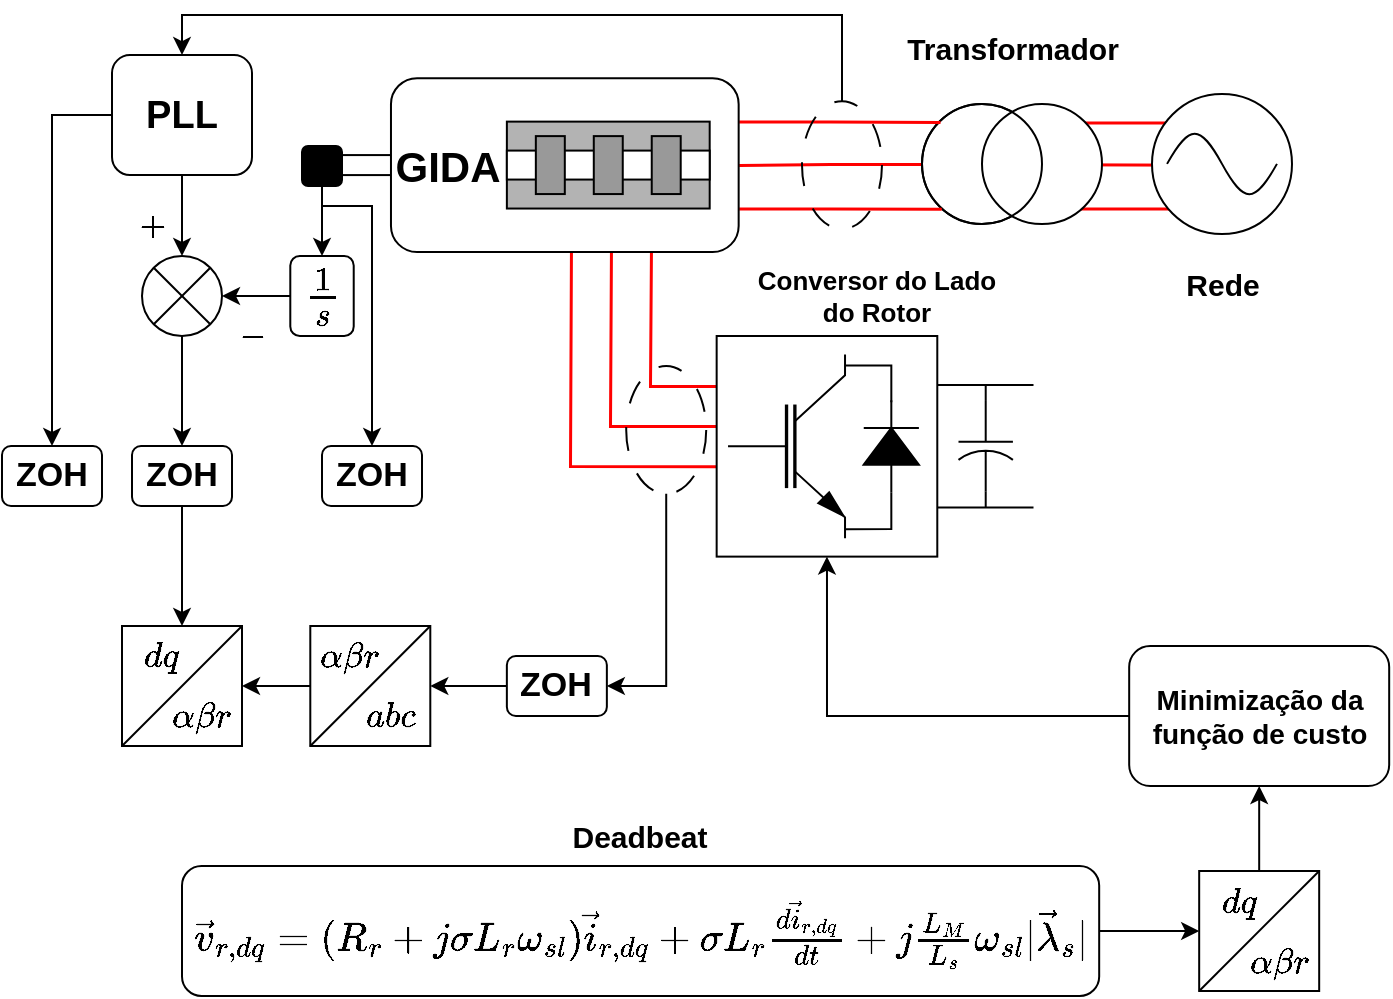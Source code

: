 <mxfile version="24.7.12">
  <diagram name="Página-1" id="NnyzigufDC-cjgFjmyWJ">
    <mxGraphModel dx="1814" dy="569" grid="1" gridSize="10" guides="1" tooltips="1" connect="1" arrows="1" fold="1" page="1" pageScale="1" pageWidth="827" pageHeight="1169" math="1" shadow="0">
      <root>
        <mxCell id="0" />
        <mxCell id="1" parent="0" />
        <mxCell id="rlFe-Ou5FWea8fvfqkU1-92" value="" style="endArrow=none;html=1;rounded=0;strokeWidth=1.5;exitX=0.002;exitY=0.575;exitDx=0;exitDy=0;exitPerimeter=0;strokeColor=#FF0000;" parent="1" edge="1">
          <mxGeometry width="50" height="50" relative="1" as="geometry">
            <mxPoint x="298.262" y="330.18" as="sourcePoint" />
            <mxPoint x="224.47" y="223" as="targetPoint" />
            <Array as="points">
              <mxPoint x="224" y="330" />
            </Array>
          </mxGeometry>
        </mxCell>
        <mxCell id="rlFe-Ou5FWea8fvfqkU1-93" value="" style="endArrow=none;html=1;rounded=0;strokeWidth=1.5;strokeColor=#FF0000;" parent="1" edge="1">
          <mxGeometry width="50" height="50" relative="1" as="geometry">
            <mxPoint x="298" y="310" as="sourcePoint" />
            <mxPoint x="244.47" y="223" as="targetPoint" />
            <Array as="points">
              <mxPoint x="244" y="310" />
            </Array>
          </mxGeometry>
        </mxCell>
        <mxCell id="rlFe-Ou5FWea8fvfqkU1-94" value="" style="endArrow=none;html=1;rounded=0;strokeWidth=1.5;exitX=0.002;exitY=0.324;exitDx=0;exitDy=0;exitPerimeter=0;strokeColor=#FF0000;" parent="1" edge="1">
          <mxGeometry width="50" height="50" relative="1" as="geometry">
            <mxPoint x="298.262" y="289.941" as="sourcePoint" />
            <mxPoint x="264.47" y="223" as="targetPoint" />
            <Array as="points">
              <mxPoint x="264" y="290" />
            </Array>
          </mxGeometry>
        </mxCell>
        <mxCell id="rlFe-Ou5FWea8fvfqkU1-88" value="" style="endArrow=none;html=1;rounded=0;strokeColor=#FF0000;strokeWidth=1.5;" parent="1" edge="1">
          <mxGeometry width="50" height="50" relative="1" as="geometry">
            <mxPoint x="466" y="158.27" as="sourcePoint" />
            <mxPoint x="536" y="158.27" as="targetPoint" />
          </mxGeometry>
        </mxCell>
        <mxCell id="rlFe-Ou5FWea8fvfqkU1-89" value="" style="endArrow=none;html=1;rounded=0;strokeColor=#FF0000;strokeWidth=1.5;" parent="1" edge="1">
          <mxGeometry width="50" height="50" relative="1" as="geometry">
            <mxPoint x="546" y="179.4" as="sourcePoint" />
            <mxPoint x="463.475" y="179.1" as="targetPoint" />
          </mxGeometry>
        </mxCell>
        <mxCell id="rlFe-Ou5FWea8fvfqkU1-90" value="" style="endArrow=none;html=1;rounded=0;strokeColor=#FF0000;strokeWidth=1.5;" parent="1" edge="1">
          <mxGeometry width="50" height="50" relative="1" as="geometry">
            <mxPoint x="466" y="201.27" as="sourcePoint" />
            <mxPoint x="536" y="201.27" as="targetPoint" />
          </mxGeometry>
        </mxCell>
        <mxCell id="rlFe-Ou5FWea8fvfqkU1-50" style="edgeStyle=orthogonalEdgeStyle;rounded=0;orthogonalLoop=1;jettySize=auto;html=1;exitX=0.5;exitY=1;exitDx=0;exitDy=0;exitPerimeter=0;entryX=1;entryY=0.5;entryDx=0;entryDy=0;endArrow=none;endFill=0;strokeColor=#FF0000;strokeWidth=1.5;" parent="1" source="rlFe-Ou5FWea8fvfqkU1-45" target="rlFe-Ou5FWea8fvfqkU1-34" edge="1">
          <mxGeometry relative="1" as="geometry" />
        </mxCell>
        <mxCell id="rlFe-Ou5FWea8fvfqkU1-45" value="" style="verticalLabelPosition=bottom;shadow=0;dashed=0;align=center;html=1;verticalAlign=top;strokeWidth=1;shape=mxgraph.electrical.signal_sources.current_source;rotation=90;" parent="1" vertex="1">
          <mxGeometry x="415" y="134" width="60" height="90" as="geometry" />
        </mxCell>
        <mxCell id="rlFe-Ou5FWea8fvfqkU1-48" value="" style="group" parent="1" vertex="1" connectable="0">
          <mxGeometry x="515" y="144" width="70" height="70" as="geometry" />
        </mxCell>
        <mxCell id="rlFe-Ou5FWea8fvfqkU1-46" value="" style="ellipse;whiteSpace=wrap;html=1;aspect=fixed;" parent="rlFe-Ou5FWea8fvfqkU1-48" vertex="1">
          <mxGeometry width="70" height="70" as="geometry" />
        </mxCell>
        <mxCell id="rlFe-Ou5FWea8fvfqkU1-47" value="" style="pointerEvents=1;verticalLabelPosition=bottom;shadow=0;dashed=0;align=center;html=1;verticalAlign=top;shape=mxgraph.electrical.waveforms.sine_wave;" parent="rlFe-Ou5FWea8fvfqkU1-48" vertex="1">
          <mxGeometry x="7.525" y="14.796" width="54.95" height="40.407" as="geometry" />
        </mxCell>
        <mxCell id="rlFe-Ou5FWea8fvfqkU1-54" value="" style="rounded=0;whiteSpace=wrap;html=1;" parent="1" vertex="1">
          <mxGeometry x="100" y="174.54" width="50" height="10" as="geometry" />
        </mxCell>
        <mxCell id="rlFe-Ou5FWea8fvfqkU1-77" style="edgeStyle=orthogonalEdgeStyle;rounded=0;orthogonalLoop=1;jettySize=auto;html=1;exitX=1;exitY=0.25;exitDx=0;exitDy=0;endArrow=none;endFill=0;entryX=0.15;entryY=0.9;entryDx=0;entryDy=0;entryPerimeter=0;strokeColor=#FF0000;strokeWidth=1.5;" parent="1" source="rlFe-Ou5FWea8fvfqkU1-34" target="rlFe-Ou5FWea8fvfqkU1-45" edge="1">
          <mxGeometry relative="1" as="geometry">
            <mxPoint x="480" y="157.667" as="targetPoint" />
          </mxGeometry>
        </mxCell>
        <mxCell id="rlFe-Ou5FWea8fvfqkU1-78" style="edgeStyle=orthogonalEdgeStyle;rounded=0;orthogonalLoop=1;jettySize=auto;html=1;exitX=1;exitY=0.75;exitDx=0;exitDy=0;endArrow=none;endFill=0;entryX=0.872;entryY=0.893;entryDx=0;entryDy=0;entryPerimeter=0;strokeColor=#FF0000;strokeWidth=1.5;" parent="1" source="rlFe-Ou5FWea8fvfqkU1-34" target="rlFe-Ou5FWea8fvfqkU1-45" edge="1">
          <mxGeometry relative="1" as="geometry">
            <mxPoint x="480" y="201.333" as="targetPoint" />
          </mxGeometry>
        </mxCell>
        <mxCell id="rlFe-Ou5FWea8fvfqkU1-34" value="" style="rounded=1;whiteSpace=wrap;html=1;" parent="1" vertex="1">
          <mxGeometry x="134.487" y="136.08" width="173.843" height="86.92" as="geometry" />
        </mxCell>
        <mxCell id="rlFe-Ou5FWea8fvfqkU1-35" value="" style="rounded=0;whiteSpace=wrap;html=1;fillColor=#B3B3B3;" parent="1" vertex="1">
          <mxGeometry x="192.435" y="157.81" width="101.408" height="43.46" as="geometry" />
        </mxCell>
        <mxCell id="rlFe-Ou5FWea8fvfqkU1-38" value="" style="rounded=0;whiteSpace=wrap;html=1;fillColor=#FFFFFF;" parent="1" vertex="1">
          <mxGeometry x="192.435" y="172.297" width="101.408" height="14.487" as="geometry" />
        </mxCell>
        <mxCell id="rlFe-Ou5FWea8fvfqkU1-39" value="" style="rounded=0;whiteSpace=wrap;html=1;fillColor=#999999;" parent="1" vertex="1">
          <mxGeometry x="206.922" y="165.053" width="14.487" height="28.973" as="geometry" />
        </mxCell>
        <mxCell id="rlFe-Ou5FWea8fvfqkU1-40" value="" style="rounded=0;whiteSpace=wrap;html=1;fillColor=#999999;" parent="1" vertex="1">
          <mxGeometry x="235.895" y="165.053" width="14.487" height="28.973" as="geometry" />
        </mxCell>
        <mxCell id="rlFe-Ou5FWea8fvfqkU1-41" value="" style="rounded=0;whiteSpace=wrap;html=1;fillColor=#999999;" parent="1" vertex="1">
          <mxGeometry x="264.869" y="165.053" width="14.487" height="28.973" as="geometry" />
        </mxCell>
        <mxCell id="rlFe-Ou5FWea8fvfqkU1-42" value="&lt;font style=&quot;font-size: 21px;&quot;&gt;GIDA&lt;/font&gt;" style="text;html=1;align=center;verticalAlign=middle;whiteSpace=wrap;rounded=0;fontStyle=1" parent="1" vertex="1">
          <mxGeometry x="135.49" y="158.27" width="55.51" height="43.46" as="geometry" />
        </mxCell>
        <mxCell id="rlFe-Ou5FWea8fvfqkU1-71" value="Transformador" style="text;html=1;align=center;verticalAlign=middle;resizable=0;points=[];autosize=1;strokeColor=none;fillColor=none;fontSize=15;fontStyle=1" parent="1" vertex="1">
          <mxGeometry x="385" y="106.08" width="120" height="30" as="geometry" />
        </mxCell>
        <mxCell id="rlFe-Ou5FWea8fvfqkU1-72" value="Rede" style="text;html=1;align=center;verticalAlign=middle;resizable=0;points=[];autosize=1;strokeColor=none;fillColor=none;fontSize=15;fontStyle=1" parent="1" vertex="1">
          <mxGeometry x="520" y="224" width="60" height="30" as="geometry" />
        </mxCell>
        <mxCell id="0ev0CNcDxgLPUTiBVm03-36" style="edgeStyle=orthogonalEdgeStyle;rounded=0;orthogonalLoop=1;jettySize=auto;html=1;entryX=0.5;entryY=0;entryDx=0;entryDy=0;" edge="1" parent="1" source="0ev0CNcDxgLPUTiBVm03-3" target="0ev0CNcDxgLPUTiBVm03-14">
          <mxGeometry relative="1" as="geometry" />
        </mxCell>
        <mxCell id="0ev0CNcDxgLPUTiBVm03-3" value="" style="rounded=1;whiteSpace=wrap;html=1;fillColor=#000000;" vertex="1" parent="1">
          <mxGeometry x="90" y="170" width="20" height="20" as="geometry" />
        </mxCell>
        <mxCell id="0ev0CNcDxgLPUTiBVm03-4" value="" style="group" vertex="1" connectable="0" parent="1">
          <mxGeometry x="297.33" y="265" width="158.424" height="110.312" as="geometry" />
        </mxCell>
        <mxCell id="rlFe-Ou5FWea8fvfqkU1-31" style="edgeStyle=orthogonalEdgeStyle;rounded=0;orthogonalLoop=1;jettySize=auto;html=1;exitX=0;exitY=0.5;exitDx=0;exitDy=0;exitPerimeter=0;endArrow=none;endFill=0;" parent="0ev0CNcDxgLPUTiBVm03-4" source="rlFe-Ou5FWea8fvfqkU1-23" edge="1">
          <mxGeometry relative="1" as="geometry">
            <mxPoint x="134.523" y="24.514" as="targetPoint" />
          </mxGeometry>
        </mxCell>
        <mxCell id="rlFe-Ou5FWea8fvfqkU1-32" style="edgeStyle=orthogonalEdgeStyle;rounded=0;orthogonalLoop=1;jettySize=auto;html=1;exitX=1;exitY=0.5;exitDx=0;exitDy=0;exitPerimeter=0;endArrow=none;endFill=0;" parent="0ev0CNcDxgLPUTiBVm03-4" source="rlFe-Ou5FWea8fvfqkU1-23" edge="1">
          <mxGeometry relative="1" as="geometry">
            <mxPoint x="134.523" y="85.798" as="targetPoint" />
          </mxGeometry>
        </mxCell>
        <mxCell id="rlFe-Ou5FWea8fvfqkU1-23" value="" style="pointerEvents=1;verticalLabelPosition=bottom;shadow=0;dashed=0;align=center;html=1;verticalAlign=top;shape=mxgraph.electrical.capacitors.capacitor_2;rotation=90;" parent="0ev0CNcDxgLPUTiBVm03-4" vertex="1">
          <mxGeometry x="111.847" y="41.551" width="45.352" height="27.21" as="geometry" />
        </mxCell>
        <mxCell id="rlFe-Ou5FWea8fvfqkU1-24" value="" style="endArrow=none;html=1;rounded=0;" parent="0ev0CNcDxgLPUTiBVm03-4" edge="1">
          <mxGeometry width="50" height="50" relative="1" as="geometry">
            <mxPoint x="110.008" y="24.514" as="sourcePoint" />
            <mxPoint x="158.424" y="24.514" as="targetPoint" />
          </mxGeometry>
        </mxCell>
        <mxCell id="rlFe-Ou5FWea8fvfqkU1-25" value="" style="endArrow=none;html=1;rounded=0;" parent="0ev0CNcDxgLPUTiBVm03-4" edge="1">
          <mxGeometry width="50" height="50" relative="1" as="geometry">
            <mxPoint x="110.008" y="85.798" as="sourcePoint" />
            <mxPoint x="158.424" y="85.798" as="targetPoint" />
          </mxGeometry>
        </mxCell>
        <mxCell id="rlFe-Ou5FWea8fvfqkU1-1" value="" style="rounded=0;whiteSpace=wrap;html=1;" parent="0ev0CNcDxgLPUTiBVm03-4" vertex="1">
          <mxGeometry width="110.315" height="110.312" as="geometry" />
        </mxCell>
        <mxCell id="rlFe-Ou5FWea8fvfqkU1-2" value="" style="verticalLabelPosition=bottom;shadow=0;dashed=0;align=center;html=1;verticalAlign=top;shape=mxgraph.electrical.transistors.nigbt;fillColor=#000000;" parent="0ev0CNcDxgLPUTiBVm03-4" vertex="1">
          <mxGeometry x="5.516" y="9.193" width="58.835" height="91.927" as="geometry" />
        </mxCell>
        <mxCell id="rlFe-Ou5FWea8fvfqkU1-3" value="" style="pointerEvents=1;fillColor=strokeColor;verticalLabelPosition=bottom;shadow=0;dashed=0;align=center;html=1;verticalAlign=top;shape=mxgraph.electrical.diodes.diode;rotation=-90;" parent="0ev0CNcDxgLPUTiBVm03-4" vertex="1">
          <mxGeometry x="64.35" y="41.367" width="45.965" height="27.578" as="geometry" />
        </mxCell>
        <mxCell id="rlFe-Ou5FWea8fvfqkU1-6" value="" style="endArrow=none;html=1;rounded=0;exitX=1.007;exitY=0.951;exitDx=0;exitDy=0;exitPerimeter=0;entryX=0;entryY=0.5;entryDx=0;entryDy=0;entryPerimeter=0;jumpSize=6;startSize=7;" parent="0ev0CNcDxgLPUTiBVm03-4" source="rlFe-Ou5FWea8fvfqkU1-2" target="rlFe-Ou5FWea8fvfqkU1-3" edge="1">
          <mxGeometry width="50" height="50" relative="1" as="geometry">
            <mxPoint x="39.529" y="114.908" as="sourcePoint" />
            <mxPoint x="85.494" y="68.945" as="targetPoint" />
            <Array as="points">
              <mxPoint x="87.333" y="96.523" />
            </Array>
          </mxGeometry>
        </mxCell>
        <mxCell id="rlFe-Ou5FWea8fvfqkU1-7" value="" style="endArrow=none;html=1;rounded=0;exitX=1.007;exitY=0.951;exitDx=0;exitDy=0;exitPerimeter=0;entryX=0;entryY=0.5;entryDx=0;entryDy=0;entryPerimeter=0;jumpSize=6;startSize=7;" parent="0ev0CNcDxgLPUTiBVm03-4" edge="1">
          <mxGeometry width="50" height="50" relative="1" as="geometry">
            <mxPoint x="64.35" y="14.708" as="sourcePoint" />
            <mxPoint x="87.333" y="33.094" as="targetPoint" />
            <Array as="points">
              <mxPoint x="87.333" y="14.708" />
            </Array>
          </mxGeometry>
        </mxCell>
        <mxCell id="0ev0CNcDxgLPUTiBVm03-5" value="Conversor do Lado&lt;div style=&quot;font-size: 13px;&quot;&gt;do Rotor&lt;/div&gt;" style="text;html=1;align=center;verticalAlign=middle;resizable=0;points=[];autosize=1;strokeColor=none;fillColor=none;fontSize=13;fontStyle=1" vertex="1" parent="1">
          <mxGeometry x="311.542" y="225" width="130" height="40" as="geometry" />
        </mxCell>
        <mxCell id="0ev0CNcDxgLPUTiBVm03-38" value="" style="edgeStyle=orthogonalEdgeStyle;rounded=0;orthogonalLoop=1;jettySize=auto;html=1;" edge="1" parent="1" source="0ev0CNcDxgLPUTiBVm03-6" target="0ev0CNcDxgLPUTiBVm03-7">
          <mxGeometry relative="1" as="geometry" />
        </mxCell>
        <mxCell id="0ev0CNcDxgLPUTiBVm03-48" style="edgeStyle=orthogonalEdgeStyle;rounded=0;orthogonalLoop=1;jettySize=auto;html=1;" edge="1" parent="1" source="0ev0CNcDxgLPUTiBVm03-6" target="0ev0CNcDxgLPUTiBVm03-11">
          <mxGeometry relative="1" as="geometry" />
        </mxCell>
        <mxCell id="0ev0CNcDxgLPUTiBVm03-6" value="PLL" style="rounded=1;whiteSpace=wrap;html=1;fontStyle=1;fontSize=19;" vertex="1" parent="1">
          <mxGeometry x="-5" y="124.54" width="70" height="60" as="geometry" />
        </mxCell>
        <mxCell id="0ev0CNcDxgLPUTiBVm03-10" value="" style="group" vertex="1" connectable="0" parent="1">
          <mxGeometry x="10" y="225" width="40" height="55" as="geometry" />
        </mxCell>
        <mxCell id="0ev0CNcDxgLPUTiBVm03-7" value="" style="ellipse;whiteSpace=wrap;html=1;aspect=fixed;direction=south;" vertex="1" parent="0ev0CNcDxgLPUTiBVm03-10">
          <mxGeometry width="40" height="40" as="geometry" />
        </mxCell>
        <mxCell id="0ev0CNcDxgLPUTiBVm03-8" value="" style="endArrow=none;html=1;rounded=0;entryX=0;entryY=0;entryDx=0;entryDy=0;exitX=1;exitY=1;exitDx=0;exitDy=0;" edge="1" parent="0ev0CNcDxgLPUTiBVm03-10" source="0ev0CNcDxgLPUTiBVm03-7" target="0ev0CNcDxgLPUTiBVm03-7">
          <mxGeometry width="50" height="50" relative="1" as="geometry">
            <mxPoint x="-10" y="55.16" as="sourcePoint" />
            <mxPoint x="40" y="5.16" as="targetPoint" />
          </mxGeometry>
        </mxCell>
        <mxCell id="0ev0CNcDxgLPUTiBVm03-9" value="" style="endArrow=none;html=1;rounded=0;entryX=0;entryY=1;entryDx=0;entryDy=0;exitX=1;exitY=0;exitDx=0;exitDy=0;" edge="1" parent="0ev0CNcDxgLPUTiBVm03-10" source="0ev0CNcDxgLPUTiBVm03-7" target="0ev0CNcDxgLPUTiBVm03-7">
          <mxGeometry width="50" height="50" relative="1" as="geometry">
            <mxPoint x="16" y="44" as="sourcePoint" />
            <mxPoint x="44" y="16" as="targetPoint" />
          </mxGeometry>
        </mxCell>
        <mxCell id="0ev0CNcDxgLPUTiBVm03-11" value="&lt;b&gt;&lt;font style=&quot;font-size: 17px;&quot;&gt;ZOH&lt;/font&gt;&lt;/b&gt;" style="rounded=1;whiteSpace=wrap;html=1;" vertex="1" parent="1">
          <mxGeometry x="-60" y="320" width="50" height="30" as="geometry" />
        </mxCell>
        <mxCell id="0ev0CNcDxgLPUTiBVm03-57" style="edgeStyle=orthogonalEdgeStyle;rounded=0;orthogonalLoop=1;jettySize=auto;html=1;" edge="1" parent="1" source="0ev0CNcDxgLPUTiBVm03-13">
          <mxGeometry relative="1" as="geometry">
            <mxPoint x="30" y="410" as="targetPoint" />
          </mxGeometry>
        </mxCell>
        <mxCell id="0ev0CNcDxgLPUTiBVm03-13" value="&lt;b&gt;&lt;font style=&quot;font-size: 17px;&quot;&gt;ZOH&lt;/font&gt;&lt;/b&gt;" style="rounded=1;whiteSpace=wrap;html=1;" vertex="1" parent="1">
          <mxGeometry x="5" y="320" width="50" height="30" as="geometry" />
        </mxCell>
        <mxCell id="0ev0CNcDxgLPUTiBVm03-37" style="edgeStyle=orthogonalEdgeStyle;rounded=0;orthogonalLoop=1;jettySize=auto;html=1;entryX=0.5;entryY=0;entryDx=0;entryDy=0;" edge="1" parent="1" source="0ev0CNcDxgLPUTiBVm03-14" target="0ev0CNcDxgLPUTiBVm03-7">
          <mxGeometry relative="1" as="geometry" />
        </mxCell>
        <mxCell id="0ev0CNcDxgLPUTiBVm03-14" value="\(\frac{1}{s}\)" style="rounded=1;whiteSpace=wrap;html=1;fontSize=20;" vertex="1" parent="1">
          <mxGeometry x="84.15" y="225" width="31.71" height="40" as="geometry" />
        </mxCell>
        <mxCell id="0ev0CNcDxgLPUTiBVm03-61" style="edgeStyle=orthogonalEdgeStyle;rounded=0;orthogonalLoop=1;jettySize=auto;html=1;exitX=0;exitY=0.5;exitDx=0;exitDy=0;entryX=1;entryY=0.5;entryDx=0;entryDy=0;" edge="1" parent="1" source="0ev0CNcDxgLPUTiBVm03-16" target="0ev0CNcDxgLPUTiBVm03-25">
          <mxGeometry relative="1" as="geometry" />
        </mxCell>
        <mxCell id="0ev0CNcDxgLPUTiBVm03-16" value="&lt;b&gt;&lt;font style=&quot;font-size: 17px;&quot;&gt;ZOH&lt;/font&gt;&lt;/b&gt;" style="rounded=1;whiteSpace=wrap;html=1;" vertex="1" parent="1">
          <mxGeometry x="192.43" y="425" width="50" height="30" as="geometry" />
        </mxCell>
        <mxCell id="0ev0CNcDxgLPUTiBVm03-66" style="edgeStyle=orthogonalEdgeStyle;rounded=0;orthogonalLoop=1;jettySize=auto;html=1;exitX=1;exitY=0.5;exitDx=0;exitDy=0;entryX=0;entryY=0.5;entryDx=0;entryDy=0;" edge="1" parent="1" source="0ev0CNcDxgLPUTiBVm03-18" target="0ev0CNcDxgLPUTiBVm03-22">
          <mxGeometry relative="1" as="geometry" />
        </mxCell>
        <mxCell id="0ev0CNcDxgLPUTiBVm03-18" value="&lt;font style=&quot;&quot;&gt;&lt;span style=&quot;font-size: 17px;&quot;&gt;&lt;b&gt;\(\vec{v}_{r,dq} = (R_r + j\sigma L_r \omega_{sl}) \vec{i}_{r,dq} + \sigma L_r \frac{d \vec{i}_{r,dq}}{dt} + j \frac{L_M}{L_s} \omega_{sl} |\vec{\lambda}_s|\)&lt;/b&gt;&lt;/span&gt;&lt;/font&gt;" style="rounded=1;whiteSpace=wrap;html=1;" vertex="1" parent="1">
          <mxGeometry x="30" y="530" width="458.59" height="65" as="geometry" />
        </mxCell>
        <mxCell id="0ev0CNcDxgLPUTiBVm03-29" value="" style="group" vertex="1" connectable="0" parent="1">
          <mxGeometry x="84.15" y="410" width="80" height="60" as="geometry" />
        </mxCell>
        <mxCell id="0ev0CNcDxgLPUTiBVm03-25" value="" style="rounded=0;whiteSpace=wrap;html=1;" vertex="1" parent="0ev0CNcDxgLPUTiBVm03-29">
          <mxGeometry x="10" width="60" height="60" as="geometry" />
        </mxCell>
        <mxCell id="0ev0CNcDxgLPUTiBVm03-26" value="" style="endArrow=none;html=1;rounded=0;entryX=1;entryY=0;entryDx=0;entryDy=0;exitX=0;exitY=1;exitDx=0;exitDy=0;" edge="1" parent="0ev0CNcDxgLPUTiBVm03-29" source="0ev0CNcDxgLPUTiBVm03-25" target="0ev0CNcDxgLPUTiBVm03-25">
          <mxGeometry width="50" height="50" relative="1" as="geometry">
            <mxPoint x="-90" y="60" as="sourcePoint" />
            <mxPoint x="80" y="-30" as="targetPoint" />
          </mxGeometry>
        </mxCell>
        <mxCell id="0ev0CNcDxgLPUTiBVm03-27" value="\(abc\)" style="text;html=1;align=center;verticalAlign=middle;whiteSpace=wrap;rounded=0;fontSize=15;" vertex="1" parent="0ev0CNcDxgLPUTiBVm03-29">
          <mxGeometry x="20" y="30" width="60" height="30" as="geometry" />
        </mxCell>
        <mxCell id="0ev0CNcDxgLPUTiBVm03-28" value="\(\alpha \beta r\)" style="text;html=1;align=center;verticalAlign=middle;whiteSpace=wrap;rounded=0;fontSize=15;" vertex="1" parent="0ev0CNcDxgLPUTiBVm03-29">
          <mxGeometry width="60" height="30" as="geometry" />
        </mxCell>
        <mxCell id="0ev0CNcDxgLPUTiBVm03-30" value="" style="group" vertex="1" connectable="0" parent="1">
          <mxGeometry x="528.59" y="532.5" width="80" height="60" as="geometry" />
        </mxCell>
        <mxCell id="0ev0CNcDxgLPUTiBVm03-22" value="" style="rounded=0;whiteSpace=wrap;html=1;" vertex="1" parent="0ev0CNcDxgLPUTiBVm03-30">
          <mxGeometry x="10" width="60" height="60" as="geometry" />
        </mxCell>
        <mxCell id="0ev0CNcDxgLPUTiBVm03-21" value="" style="endArrow=none;html=1;rounded=0;entryX=1;entryY=0;entryDx=0;entryDy=0;exitX=0;exitY=1;exitDx=0;exitDy=0;" edge="1" parent="0ev0CNcDxgLPUTiBVm03-30" source="0ev0CNcDxgLPUTiBVm03-22" target="0ev0CNcDxgLPUTiBVm03-22">
          <mxGeometry width="50" height="50" relative="1" as="geometry">
            <mxPoint x="-90" y="60" as="sourcePoint" />
            <mxPoint x="80" y="-30" as="targetPoint" />
          </mxGeometry>
        </mxCell>
        <mxCell id="0ev0CNcDxgLPUTiBVm03-23" value="\(dq\)" style="text;html=1;align=center;verticalAlign=middle;whiteSpace=wrap;rounded=0;fontSize=15;" vertex="1" parent="0ev0CNcDxgLPUTiBVm03-30">
          <mxGeometry width="60" height="30" as="geometry" />
        </mxCell>
        <mxCell id="0ev0CNcDxgLPUTiBVm03-24" value="\(\alpha \beta r\)" style="text;html=1;align=center;verticalAlign=middle;whiteSpace=wrap;rounded=0;fontSize=15;" vertex="1" parent="0ev0CNcDxgLPUTiBVm03-30">
          <mxGeometry x="20" y="30" width="60" height="30" as="geometry" />
        </mxCell>
        <mxCell id="0ev0CNcDxgLPUTiBVm03-31" value="Deadbeat" style="text;html=1;align=center;verticalAlign=middle;whiteSpace=wrap;rounded=0;fontStyle=1;fontSize=15;" vertex="1" parent="1">
          <mxGeometry x="229.3" y="500" width="60" height="30" as="geometry" />
        </mxCell>
        <mxCell id="0ev0CNcDxgLPUTiBVm03-40" style="edgeStyle=orthogonalEdgeStyle;rounded=0;orthogonalLoop=1;jettySize=auto;html=1;exitX=0.5;exitY=0;exitDx=0;exitDy=0;entryX=0.5;entryY=0;entryDx=0;entryDy=0;" edge="1" parent="1" source="0ev0CNcDxgLPUTiBVm03-32" target="0ev0CNcDxgLPUTiBVm03-6">
          <mxGeometry relative="1" as="geometry" />
        </mxCell>
        <mxCell id="0ev0CNcDxgLPUTiBVm03-32" value="" style="ellipse;whiteSpace=wrap;html=1;fillColor=none;dashed=1;dashPattern=12 12;" vertex="1" parent="1">
          <mxGeometry x="340" y="147.58" width="40" height="63.92" as="geometry" />
        </mxCell>
        <mxCell id="0ev0CNcDxgLPUTiBVm03-46" value="\(-\)" style="text;html=1;align=center;verticalAlign=middle;resizable=0;points=[];autosize=1;strokeColor=none;fillColor=none;fontStyle=1;fontSize=14;" vertex="1" parent="1">
          <mxGeometry x="40" y="250" width="50" height="30" as="geometry" />
        </mxCell>
        <mxCell id="0ev0CNcDxgLPUTiBVm03-41" value="\(+\)" style="text;html=1;align=center;verticalAlign=middle;resizable=0;points=[];autosize=1;strokeColor=none;fillColor=none;fontStyle=1;fontSize=14;" vertex="1" parent="1">
          <mxGeometry x="-10" y="195" width="50" height="30" as="geometry" />
        </mxCell>
        <mxCell id="0ev0CNcDxgLPUTiBVm03-47" style="edgeStyle=orthogonalEdgeStyle;rounded=0;orthogonalLoop=1;jettySize=auto;html=1;entryX=0.5;entryY=0;entryDx=0;entryDy=0;" edge="1" parent="1" source="0ev0CNcDxgLPUTiBVm03-7" target="0ev0CNcDxgLPUTiBVm03-13">
          <mxGeometry relative="1" as="geometry" />
        </mxCell>
        <mxCell id="0ev0CNcDxgLPUTiBVm03-50" style="edgeStyle=orthogonalEdgeStyle;rounded=0;orthogonalLoop=1;jettySize=auto;html=1;startArrow=classic;startFill=1;endArrow=none;endFill=0;" edge="1" parent="1" source="0ev0CNcDxgLPUTiBVm03-49">
          <mxGeometry relative="1" as="geometry">
            <mxPoint x="100" y="200" as="targetPoint" />
            <Array as="points">
              <mxPoint x="125" y="200" />
            </Array>
          </mxGeometry>
        </mxCell>
        <mxCell id="0ev0CNcDxgLPUTiBVm03-49" value="&lt;b&gt;&lt;font style=&quot;font-size: 17px;&quot;&gt;ZOH&lt;/font&gt;&lt;/b&gt;" style="rounded=1;whiteSpace=wrap;html=1;" vertex="1" parent="1">
          <mxGeometry x="100" y="320" width="50" height="30" as="geometry" />
        </mxCell>
        <mxCell id="0ev0CNcDxgLPUTiBVm03-51" value="" style="group" vertex="1" connectable="0" parent="1">
          <mxGeometry x="-10" y="410" width="80" height="60" as="geometry" />
        </mxCell>
        <mxCell id="0ev0CNcDxgLPUTiBVm03-52" value="" style="rounded=0;whiteSpace=wrap;html=1;" vertex="1" parent="0ev0CNcDxgLPUTiBVm03-51">
          <mxGeometry x="10" width="60" height="60" as="geometry" />
        </mxCell>
        <mxCell id="0ev0CNcDxgLPUTiBVm03-53" value="" style="endArrow=none;html=1;rounded=0;entryX=1;entryY=0;entryDx=0;entryDy=0;exitX=0;exitY=1;exitDx=0;exitDy=0;" edge="1" parent="0ev0CNcDxgLPUTiBVm03-51" source="0ev0CNcDxgLPUTiBVm03-52" target="0ev0CNcDxgLPUTiBVm03-52">
          <mxGeometry width="50" height="50" relative="1" as="geometry">
            <mxPoint x="-90" y="60" as="sourcePoint" />
            <mxPoint x="80" y="-30" as="targetPoint" />
          </mxGeometry>
        </mxCell>
        <mxCell id="0ev0CNcDxgLPUTiBVm03-54" value="\(dq\)" style="text;html=1;align=center;verticalAlign=middle;whiteSpace=wrap;rounded=0;fontSize=15;" vertex="1" parent="0ev0CNcDxgLPUTiBVm03-51">
          <mxGeometry width="60" height="30" as="geometry" />
        </mxCell>
        <mxCell id="0ev0CNcDxgLPUTiBVm03-55" value="\(\alpha \beta r\)" style="text;html=1;align=center;verticalAlign=middle;whiteSpace=wrap;rounded=0;fontSize=15;" vertex="1" parent="0ev0CNcDxgLPUTiBVm03-51">
          <mxGeometry x="20" y="30" width="60" height="30" as="geometry" />
        </mxCell>
        <mxCell id="0ev0CNcDxgLPUTiBVm03-59" style="edgeStyle=orthogonalEdgeStyle;rounded=0;orthogonalLoop=1;jettySize=auto;html=1;exitX=0;exitY=0.5;exitDx=0;exitDy=0;entryX=1;entryY=0.5;entryDx=0;entryDy=0;" edge="1" parent="1" source="0ev0CNcDxgLPUTiBVm03-25" target="0ev0CNcDxgLPUTiBVm03-52">
          <mxGeometry relative="1" as="geometry" />
        </mxCell>
        <mxCell id="0ev0CNcDxgLPUTiBVm03-64" style="edgeStyle=orthogonalEdgeStyle;rounded=0;orthogonalLoop=1;jettySize=auto;html=1;exitX=0.5;exitY=1;exitDx=0;exitDy=0;entryX=1;entryY=0.5;entryDx=0;entryDy=0;" edge="1" parent="1" source="0ev0CNcDxgLPUTiBVm03-62" target="0ev0CNcDxgLPUTiBVm03-16">
          <mxGeometry relative="1" as="geometry">
            <mxPoint x="260" y="440" as="targetPoint" />
          </mxGeometry>
        </mxCell>
        <mxCell id="0ev0CNcDxgLPUTiBVm03-62" value="" style="ellipse;whiteSpace=wrap;html=1;fillColor=none;dashed=1;dashPattern=12 12;" vertex="1" parent="1">
          <mxGeometry x="252.11" y="280" width="40" height="63.92" as="geometry" />
        </mxCell>
        <mxCell id="0ev0CNcDxgLPUTiBVm03-70" style="edgeStyle=orthogonalEdgeStyle;rounded=0;orthogonalLoop=1;jettySize=auto;html=1;entryX=0.5;entryY=1;entryDx=0;entryDy=0;" edge="1" parent="1" source="0ev0CNcDxgLPUTiBVm03-67" target="rlFe-Ou5FWea8fvfqkU1-1">
          <mxGeometry relative="1" as="geometry" />
        </mxCell>
        <mxCell id="0ev0CNcDxgLPUTiBVm03-67" value="Minimização da função de custo" style="rounded=1;whiteSpace=wrap;html=1;fontStyle=1;fontSize=14;" vertex="1" parent="1">
          <mxGeometry x="503.59" y="420" width="130" height="70" as="geometry" />
        </mxCell>
        <mxCell id="0ev0CNcDxgLPUTiBVm03-69" value="" style="edgeStyle=orthogonalEdgeStyle;rounded=0;orthogonalLoop=1;jettySize=auto;html=1;" edge="1" parent="1" source="0ev0CNcDxgLPUTiBVm03-22" target="0ev0CNcDxgLPUTiBVm03-67">
          <mxGeometry relative="1" as="geometry" />
        </mxCell>
      </root>
    </mxGraphModel>
  </diagram>
</mxfile>
